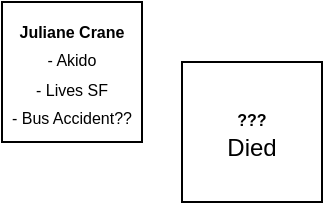 <mxfile version="14.2.4" type="github">
  <diagram id="C5RBs43oDa-KdzZeNtuy" name="Page-1">
    <mxGraphModel dx="1550" dy="809" grid="1" gridSize="10" guides="1" tooltips="1" connect="1" arrows="1" fold="1" page="1" pageScale="1" pageWidth="3600" pageHeight="3600" math="0" shadow="0">
      <root>
        <mxCell id="WIyWlLk6GJQsqaUBKTNV-0" />
        <mxCell id="WIyWlLk6GJQsqaUBKTNV-1" parent="WIyWlLk6GJQsqaUBKTNV-0" />
        <mxCell id="99VuF6W3ZOcapH6YlN_M-9" value="&lt;font style=&quot;font-size: 8px&quot;&gt;&lt;b&gt;Juliane Crane&lt;br&gt;&lt;/b&gt;- Akido&lt;br&gt;- Lives SF&lt;br&gt;- Bus Accident??&lt;/font&gt;" style="whiteSpace=wrap;html=1;aspect=fixed;" vertex="1" parent="WIyWlLk6GJQsqaUBKTNV-1">
          <mxGeometry x="370" y="350" width="70" height="70" as="geometry" />
        </mxCell>
        <mxCell id="99VuF6W3ZOcapH6YlN_M-15" value="&lt;span style=&quot;font-size: 8px&quot;&gt;&lt;b&gt;???&lt;br&gt;&lt;/b&gt;&lt;/span&gt;Died" style="whiteSpace=wrap;html=1;aspect=fixed;" vertex="1" parent="WIyWlLk6GJQsqaUBKTNV-1">
          <mxGeometry x="460" y="380" width="70" height="70" as="geometry" />
        </mxCell>
      </root>
    </mxGraphModel>
  </diagram>
</mxfile>
